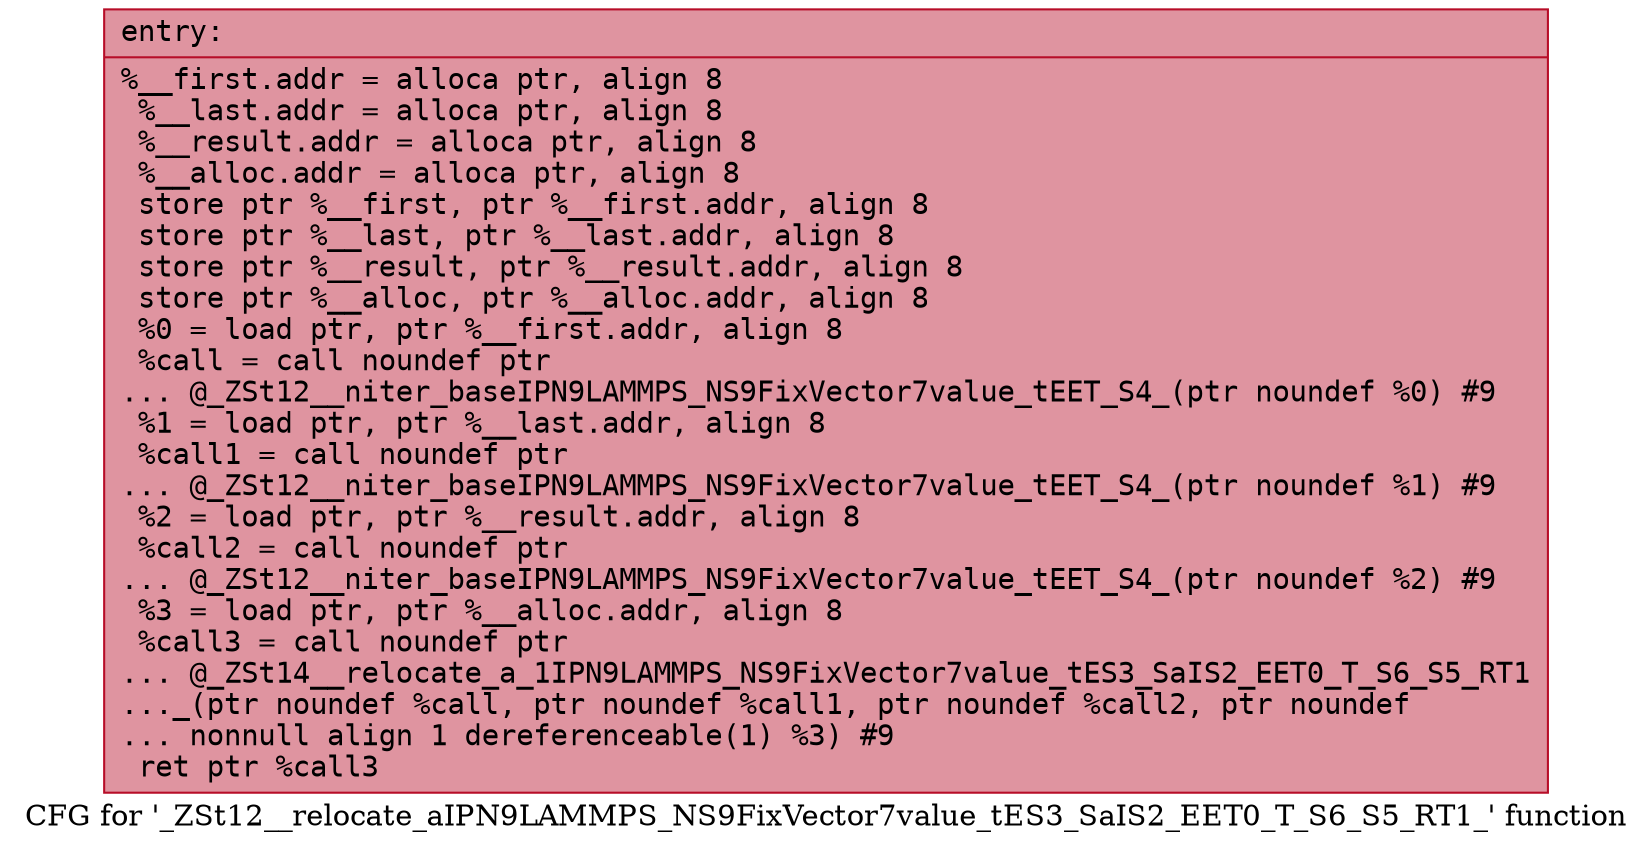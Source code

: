 digraph "CFG for '_ZSt12__relocate_aIPN9LAMMPS_NS9FixVector7value_tES3_SaIS2_EET0_T_S6_S5_RT1_' function" {
	label="CFG for '_ZSt12__relocate_aIPN9LAMMPS_NS9FixVector7value_tES3_SaIS2_EET0_T_S6_S5_RT1_' function";

	Node0x56349579ceb0 [shape=record,color="#b70d28ff", style=filled, fillcolor="#b70d2870" fontname="Courier",label="{entry:\l|  %__first.addr = alloca ptr, align 8\l  %__last.addr = alloca ptr, align 8\l  %__result.addr = alloca ptr, align 8\l  %__alloc.addr = alloca ptr, align 8\l  store ptr %__first, ptr %__first.addr, align 8\l  store ptr %__last, ptr %__last.addr, align 8\l  store ptr %__result, ptr %__result.addr, align 8\l  store ptr %__alloc, ptr %__alloc.addr, align 8\l  %0 = load ptr, ptr %__first.addr, align 8\l  %call = call noundef ptr\l... @_ZSt12__niter_baseIPN9LAMMPS_NS9FixVector7value_tEET_S4_(ptr noundef %0) #9\l  %1 = load ptr, ptr %__last.addr, align 8\l  %call1 = call noundef ptr\l... @_ZSt12__niter_baseIPN9LAMMPS_NS9FixVector7value_tEET_S4_(ptr noundef %1) #9\l  %2 = load ptr, ptr %__result.addr, align 8\l  %call2 = call noundef ptr\l... @_ZSt12__niter_baseIPN9LAMMPS_NS9FixVector7value_tEET_S4_(ptr noundef %2) #9\l  %3 = load ptr, ptr %__alloc.addr, align 8\l  %call3 = call noundef ptr\l... @_ZSt14__relocate_a_1IPN9LAMMPS_NS9FixVector7value_tES3_SaIS2_EET0_T_S6_S5_RT1\l..._(ptr noundef %call, ptr noundef %call1, ptr noundef %call2, ptr noundef\l... nonnull align 1 dereferenceable(1) %3) #9\l  ret ptr %call3\l}"];
}
